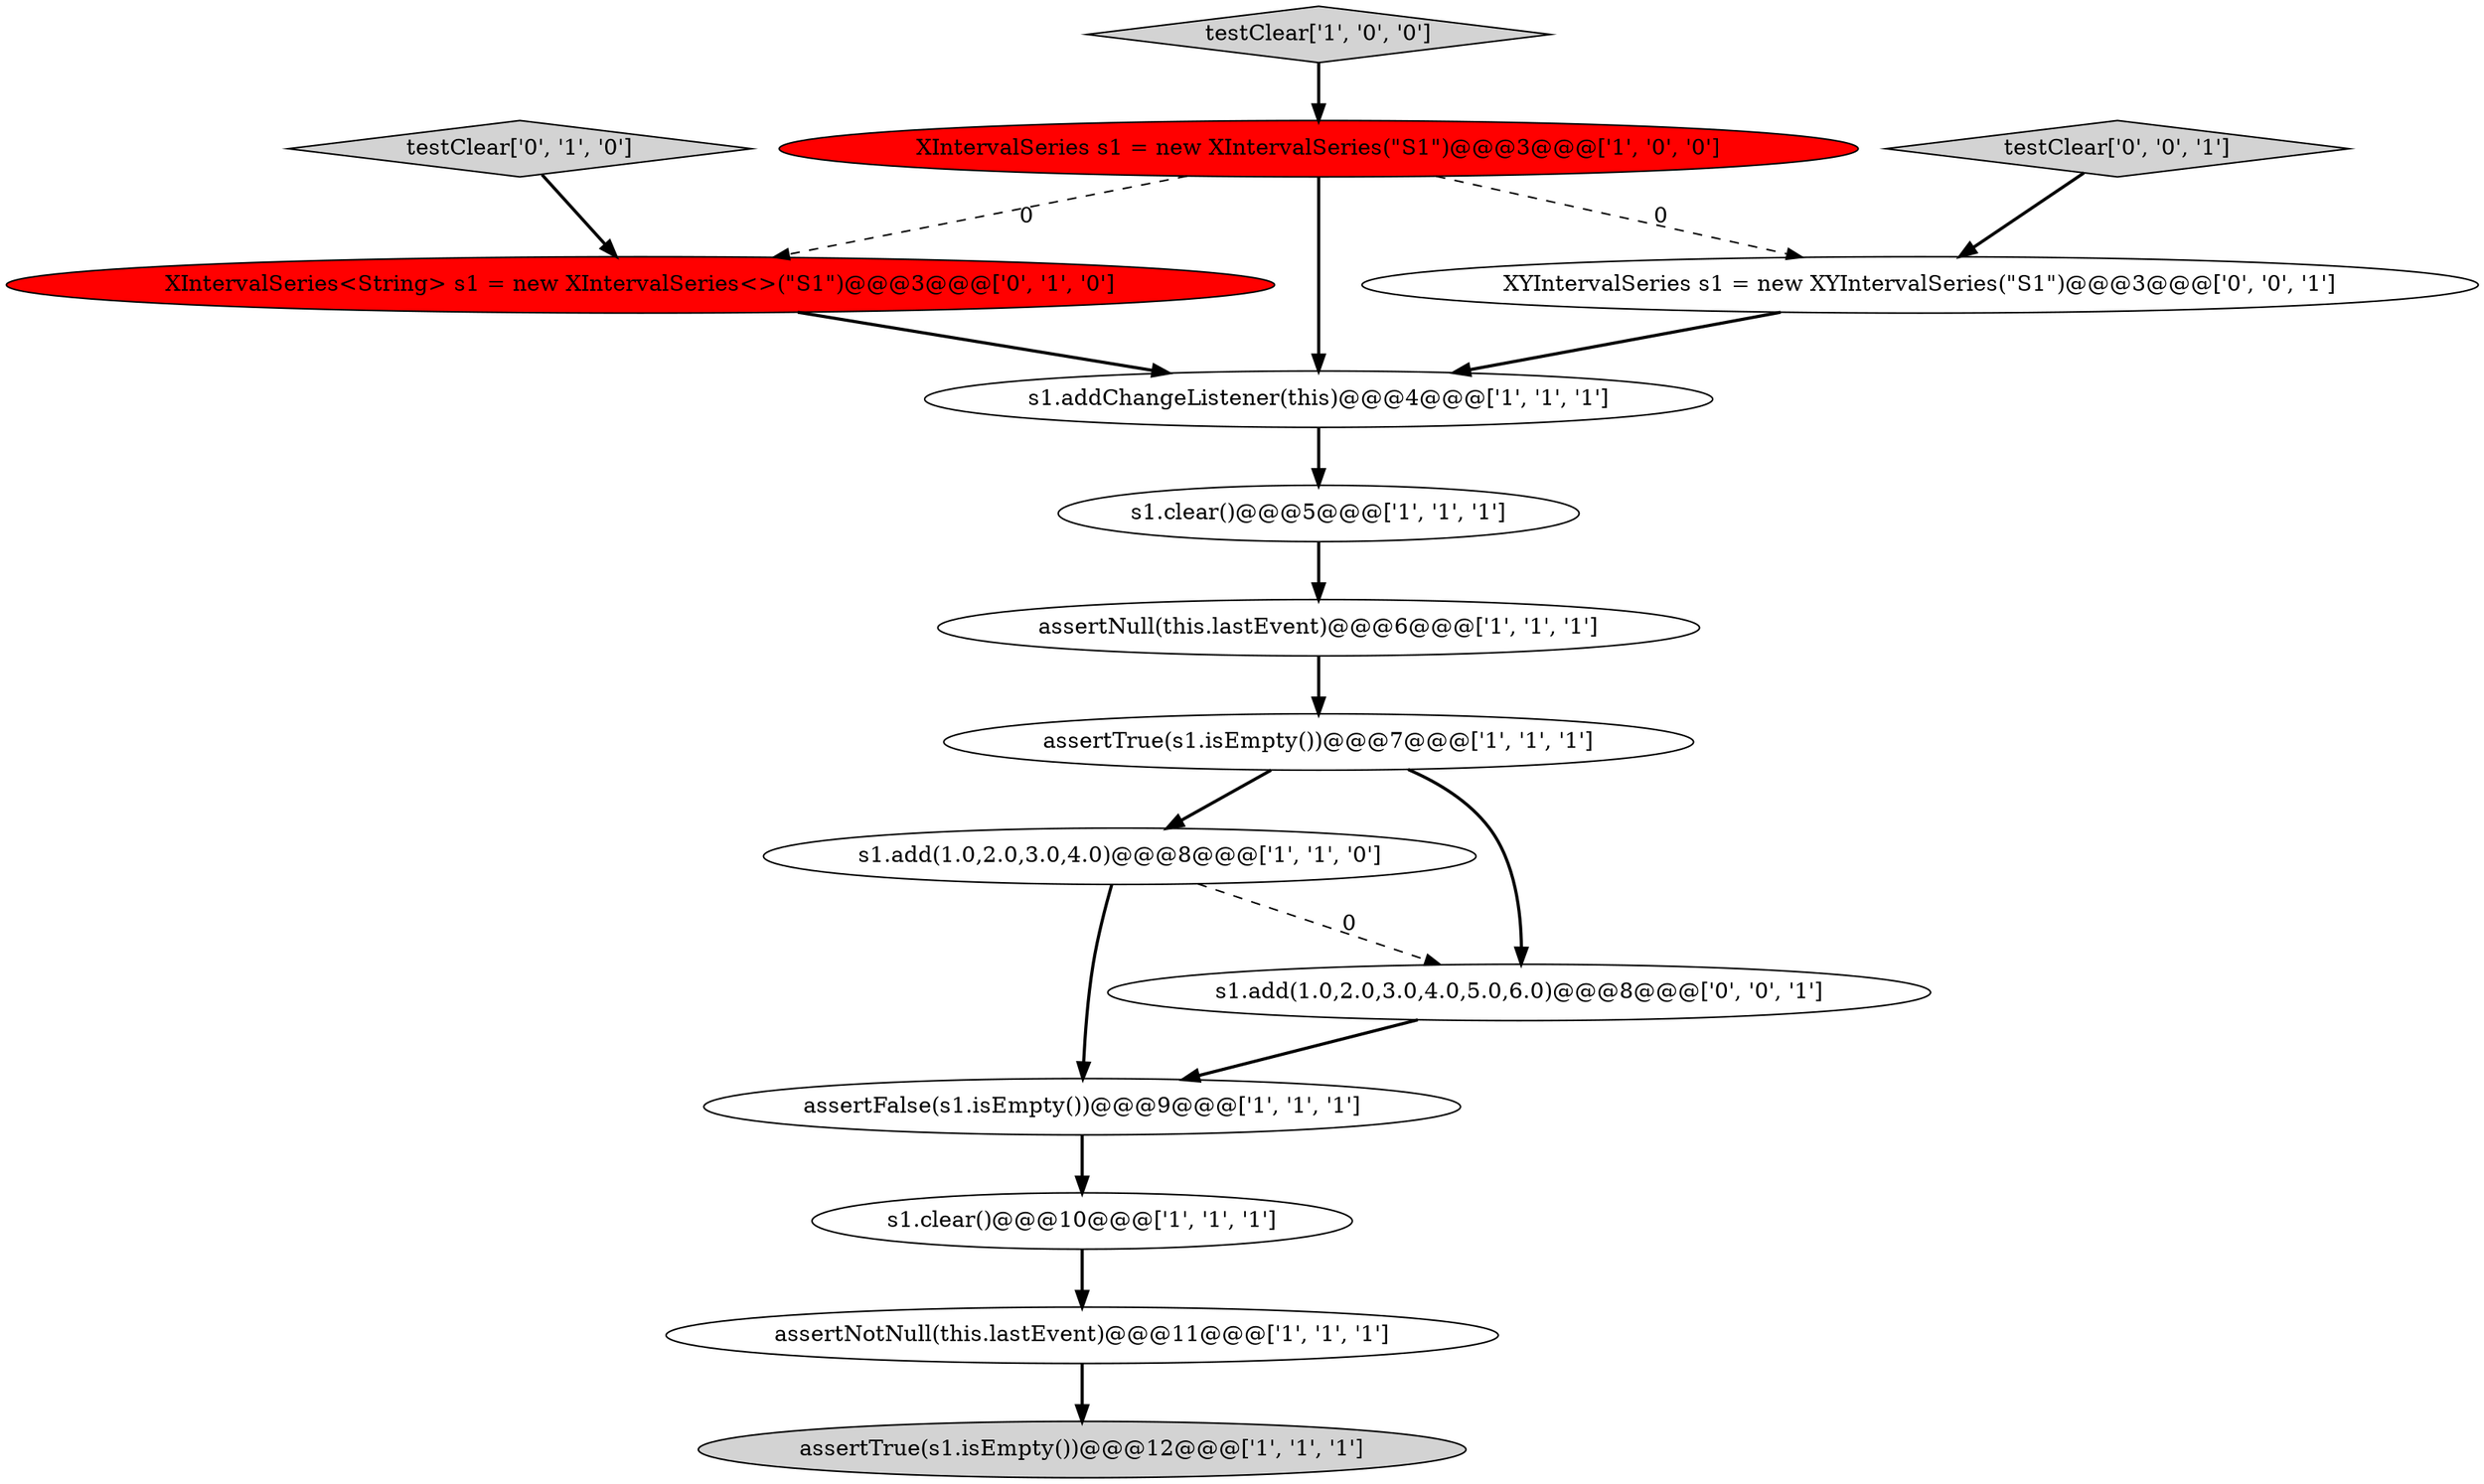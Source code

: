 digraph {
12 [style = filled, label = "testClear['0', '1', '0']", fillcolor = lightgray, shape = diamond image = "AAA0AAABBB2BBB"];
5 [style = filled, label = "assertTrue(s1.isEmpty())@@@12@@@['1', '1', '1']", fillcolor = lightgray, shape = ellipse image = "AAA0AAABBB1BBB"];
13 [style = filled, label = "XYIntervalSeries s1 = new XYIntervalSeries(\"S1\")@@@3@@@['0', '0', '1']", fillcolor = white, shape = ellipse image = "AAA0AAABBB3BBB"];
14 [style = filled, label = "testClear['0', '0', '1']", fillcolor = lightgray, shape = diamond image = "AAA0AAABBB3BBB"];
6 [style = filled, label = "assertFalse(s1.isEmpty())@@@9@@@['1', '1', '1']", fillcolor = white, shape = ellipse image = "AAA0AAABBB1BBB"];
11 [style = filled, label = "XIntervalSeries<String> s1 = new XIntervalSeries<>(\"S1\")@@@3@@@['0', '1', '0']", fillcolor = red, shape = ellipse image = "AAA1AAABBB2BBB"];
7 [style = filled, label = "s1.add(1.0,2.0,3.0,4.0)@@@8@@@['1', '1', '0']", fillcolor = white, shape = ellipse image = "AAA0AAABBB1BBB"];
8 [style = filled, label = "testClear['1', '0', '0']", fillcolor = lightgray, shape = diamond image = "AAA0AAABBB1BBB"];
0 [style = filled, label = "XIntervalSeries s1 = new XIntervalSeries(\"S1\")@@@3@@@['1', '0', '0']", fillcolor = red, shape = ellipse image = "AAA1AAABBB1BBB"];
9 [style = filled, label = "assertNotNull(this.lastEvent)@@@11@@@['1', '1', '1']", fillcolor = white, shape = ellipse image = "AAA0AAABBB1BBB"];
1 [style = filled, label = "s1.clear()@@@10@@@['1', '1', '1']", fillcolor = white, shape = ellipse image = "AAA0AAABBB1BBB"];
10 [style = filled, label = "s1.clear()@@@5@@@['1', '1', '1']", fillcolor = white, shape = ellipse image = "AAA0AAABBB1BBB"];
15 [style = filled, label = "s1.add(1.0,2.0,3.0,4.0,5.0,6.0)@@@8@@@['0', '0', '1']", fillcolor = white, shape = ellipse image = "AAA0AAABBB3BBB"];
3 [style = filled, label = "assertNull(this.lastEvent)@@@6@@@['1', '1', '1']", fillcolor = white, shape = ellipse image = "AAA0AAABBB1BBB"];
4 [style = filled, label = "assertTrue(s1.isEmpty())@@@7@@@['1', '1', '1']", fillcolor = white, shape = ellipse image = "AAA0AAABBB1BBB"];
2 [style = filled, label = "s1.addChangeListener(this)@@@4@@@['1', '1', '1']", fillcolor = white, shape = ellipse image = "AAA0AAABBB1BBB"];
9->5 [style = bold, label=""];
8->0 [style = bold, label=""];
6->1 [style = bold, label=""];
0->13 [style = dashed, label="0"];
10->3 [style = bold, label=""];
15->6 [style = bold, label=""];
0->11 [style = dashed, label="0"];
14->13 [style = bold, label=""];
2->10 [style = bold, label=""];
4->15 [style = bold, label=""];
3->4 [style = bold, label=""];
11->2 [style = bold, label=""];
4->7 [style = bold, label=""];
1->9 [style = bold, label=""];
7->6 [style = bold, label=""];
0->2 [style = bold, label=""];
13->2 [style = bold, label=""];
12->11 [style = bold, label=""];
7->15 [style = dashed, label="0"];
}
